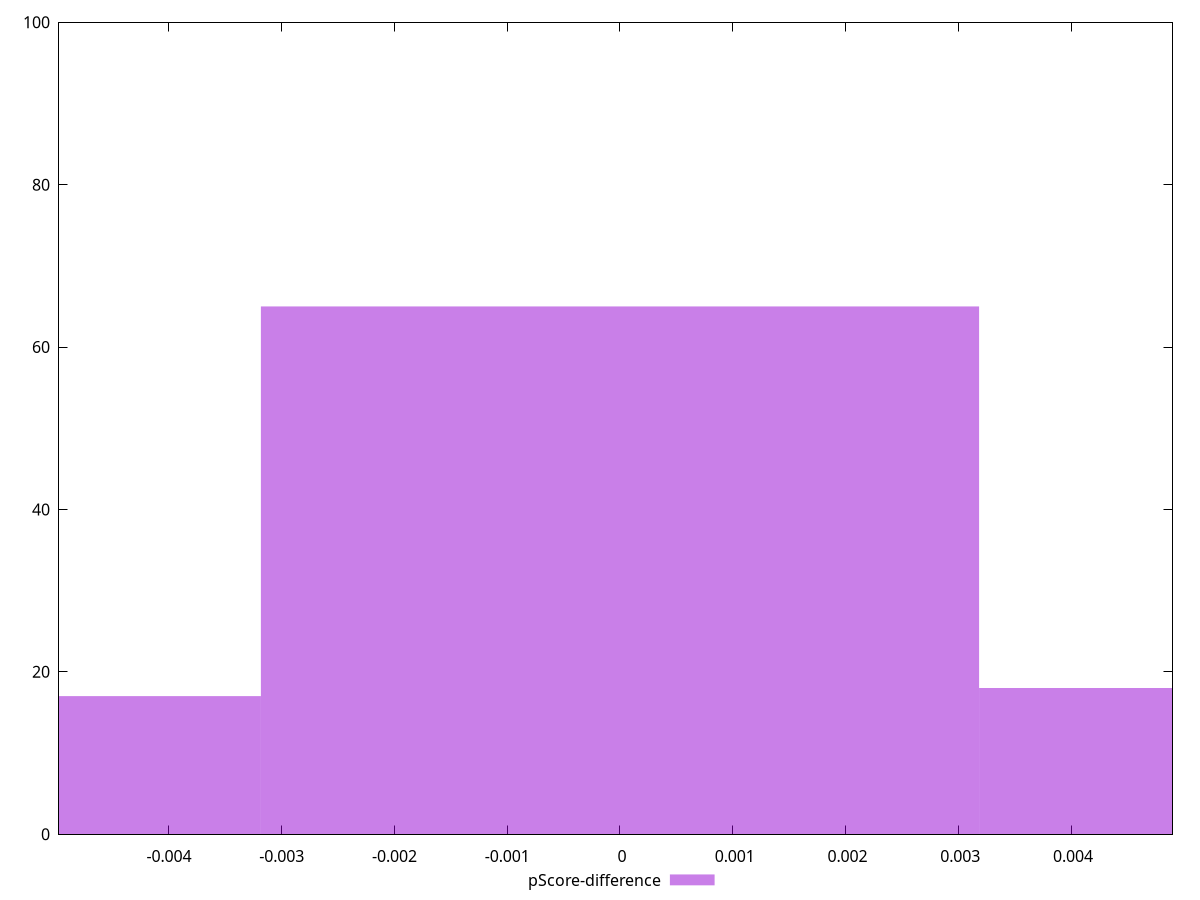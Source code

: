 reset

$pScoreDifference <<EOF
0 65
0.006368657863664179 18
-0.006368657863664179 17
EOF

set key outside below
set boxwidth 0.006368657863664179
set xrange [-0.004974519418807666:0.004899274008682064]
set yrange [0:100]
set trange [0:100]
set style fill transparent solid 0.5 noborder
set terminal svg size 640, 490 enhanced background rgb 'white'
set output "report_00015_2021-02-09T16-11-33.973Z/total-blocking-time/samples/pages+cached+noadtech/pScore-difference/histogram.svg"

plot $pScoreDifference title "pScore-difference" with boxes

reset
